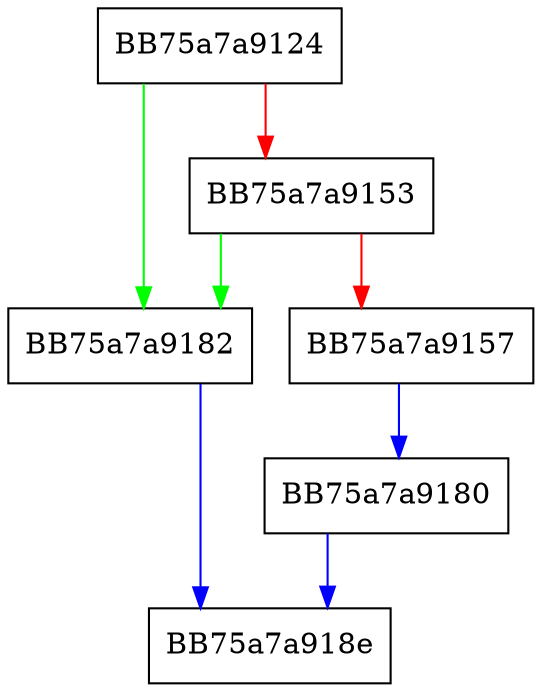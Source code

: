 digraph _ctrlfp {
  node [shape="box"];
  graph [splines=ortho];
  BB75a7a9124 -> BB75a7a9182 [color="green"];
  BB75a7a9124 -> BB75a7a9153 [color="red"];
  BB75a7a9153 -> BB75a7a9182 [color="green"];
  BB75a7a9153 -> BB75a7a9157 [color="red"];
  BB75a7a9157 -> BB75a7a9180 [color="blue"];
  BB75a7a9180 -> BB75a7a918e [color="blue"];
  BB75a7a9182 -> BB75a7a918e [color="blue"];
}